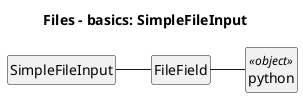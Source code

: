 @startuml

title Files - basics: SimpleFileInput

hide members
hide circle

class python <<object>>
SimpleFileInput -right- FileField
FileField -right- python

@enduml
